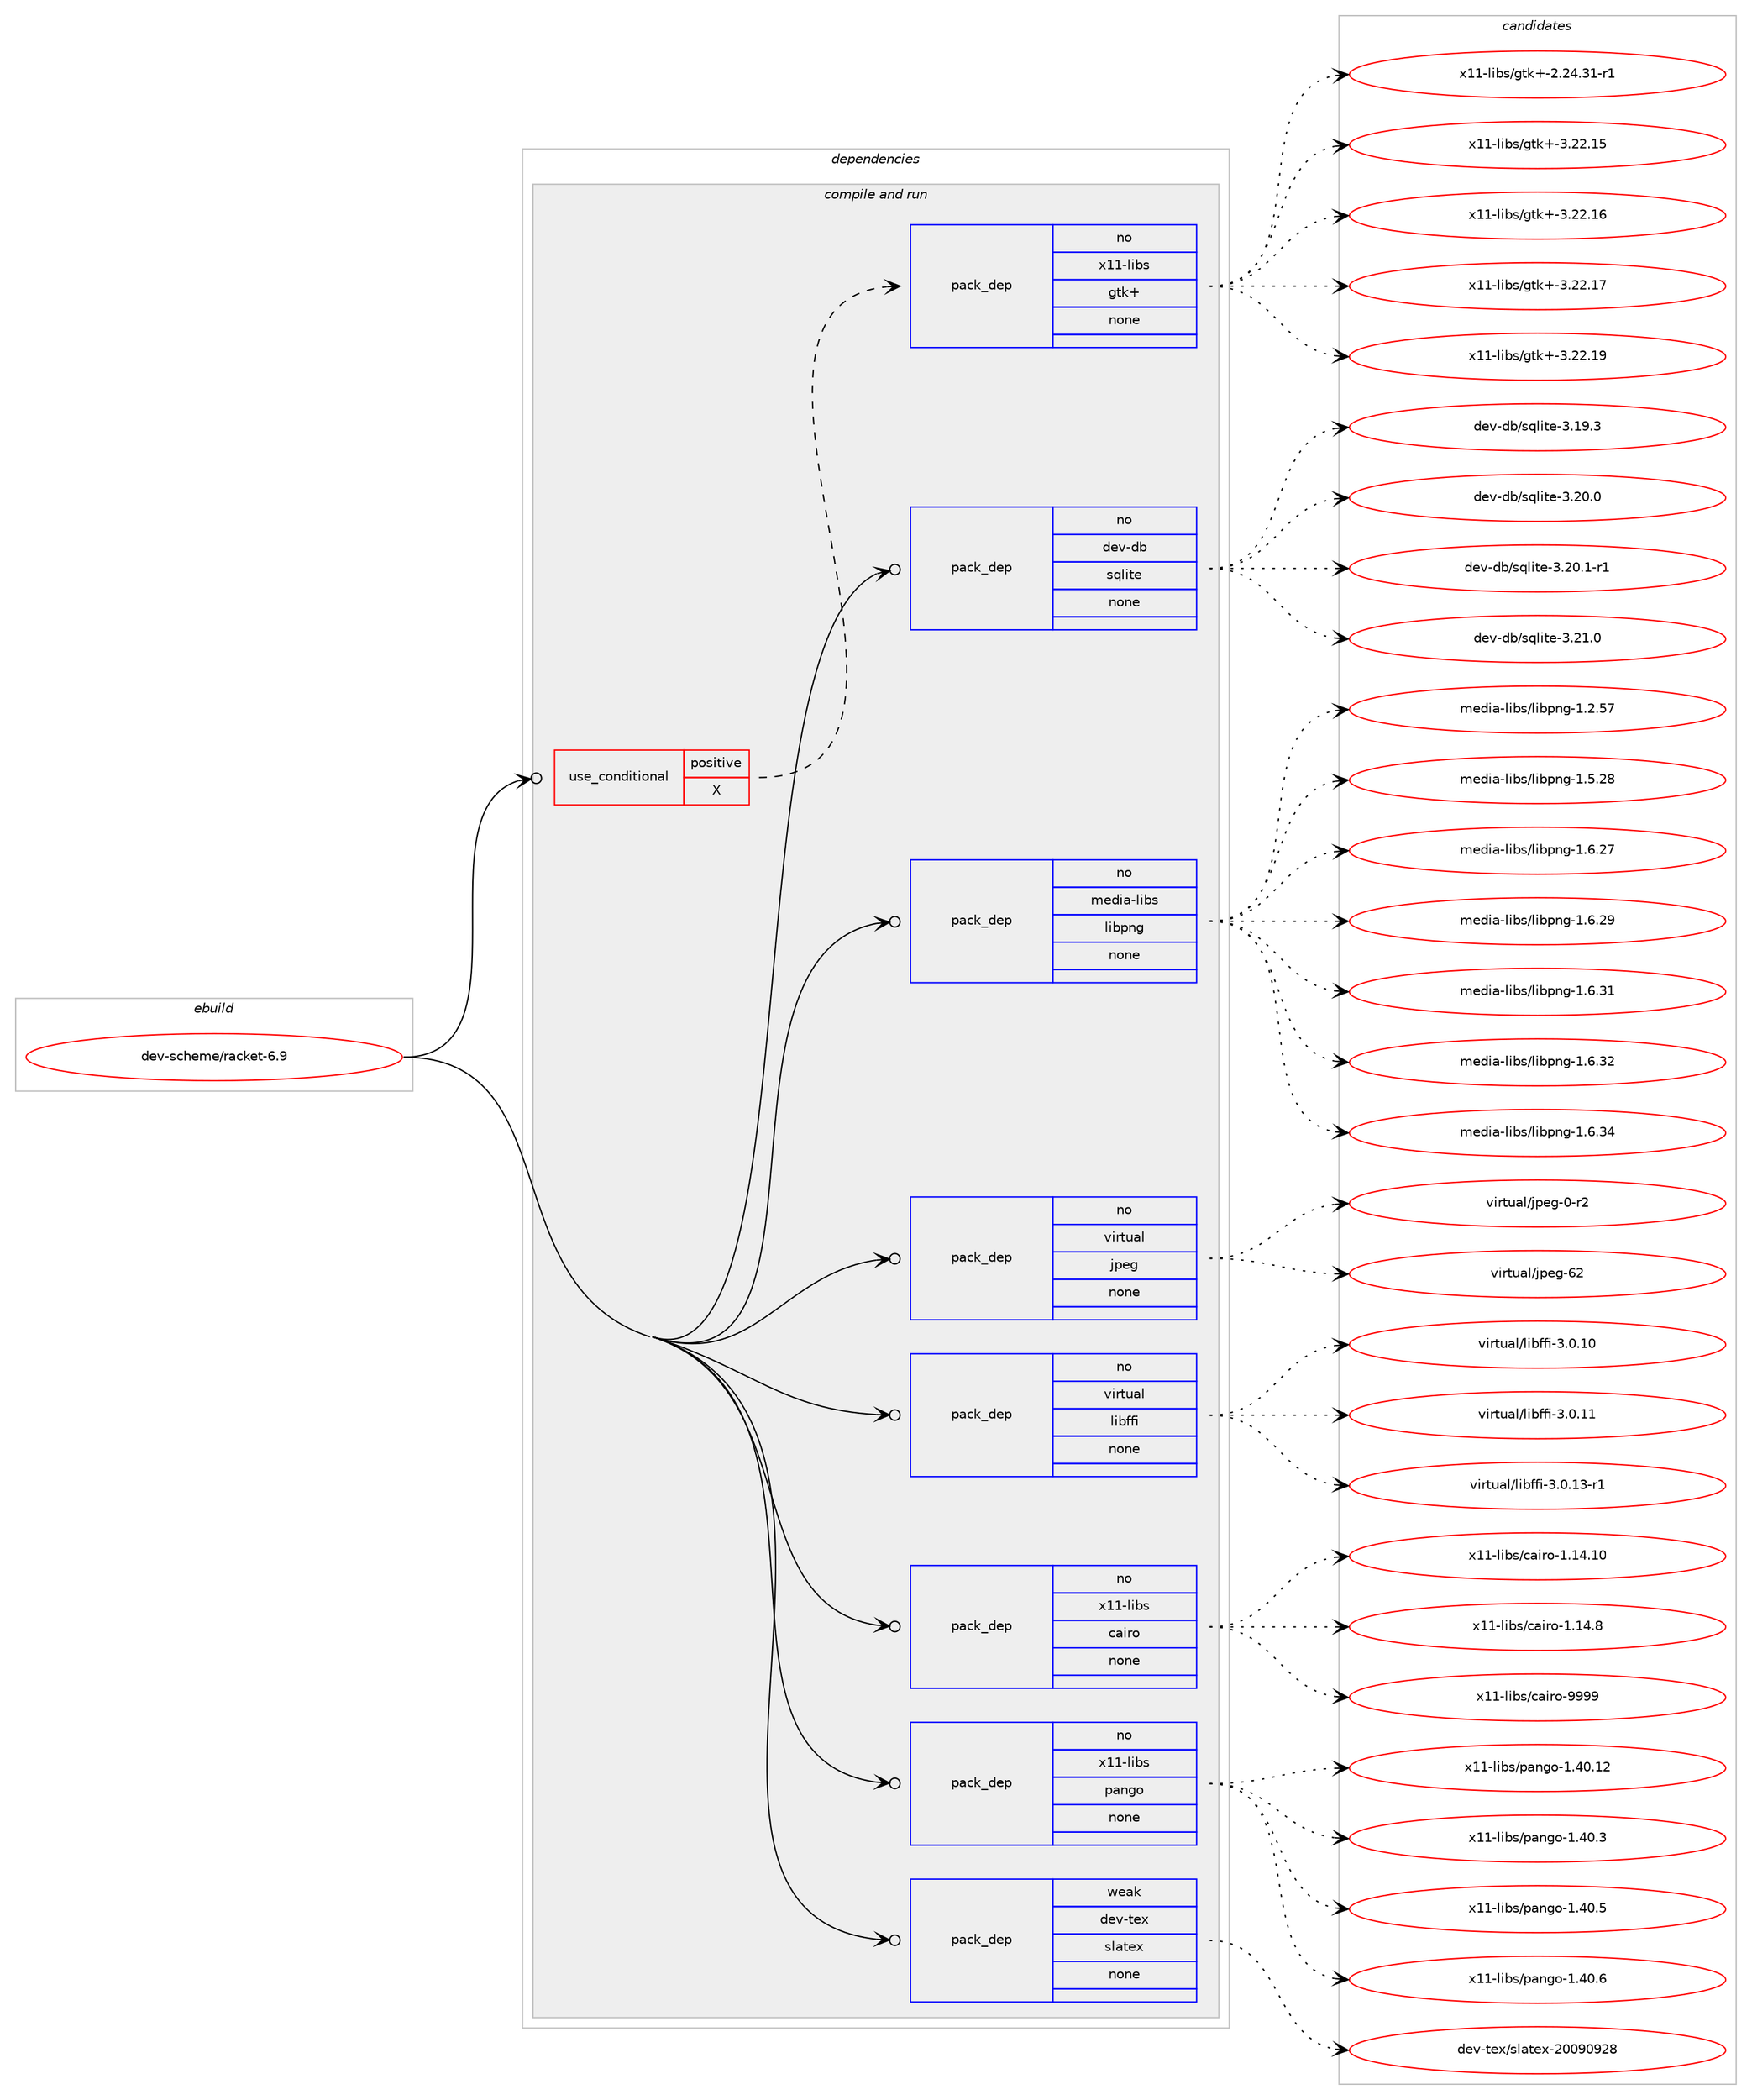 digraph prolog {

# *************
# Graph options
# *************

newrank=true;
concentrate=true;
compound=true;
graph [rankdir=LR,fontname=Helvetica,fontsize=10,ranksep=1.5];#, ranksep=2.5, nodesep=0.2];
edge  [arrowhead=vee];
node  [fontname=Helvetica,fontsize=10];

# **********
# The ebuild
# **********

subgraph cluster_leftcol {
color=gray;
rank=same;
label=<<i>ebuild</i>>;
id [label="dev-scheme/racket-6.9", color=red, width=4, href="../dev-scheme/racket-6.9.svg"];
}

# ****************
# The dependencies
# ****************

subgraph cluster_midcol {
color=gray;
label=<<i>dependencies</i>>;
subgraph cluster_compile {
fillcolor="#eeeeee";
style=filled;
label=<<i>compile</i>>;
}
subgraph cluster_compileandrun {
fillcolor="#eeeeee";
style=filled;
label=<<i>compile and run</i>>;
subgraph cond77055 {
dependency279044 [label=<<TABLE BORDER="0" CELLBORDER="1" CELLSPACING="0" CELLPADDING="4"><TR><TD ROWSPAN="3" CELLPADDING="10">use_conditional</TD></TR><TR><TD>positive</TD></TR><TR><TD>X</TD></TR></TABLE>>, shape=none, color=red];
subgraph pack197843 {
dependency279045 [label=<<TABLE BORDER="0" CELLBORDER="1" CELLSPACING="0" CELLPADDING="4" WIDTH="220"><TR><TD ROWSPAN="6" CELLPADDING="30">pack_dep</TD></TR><TR><TD WIDTH="110">no</TD></TR><TR><TD>x11-libs</TD></TR><TR><TD>gtk+</TD></TR><TR><TD>none</TD></TR><TR><TD></TD></TR></TABLE>>, shape=none, color=blue];
}
dependency279044:e -> dependency279045:w [weight=20,style="dashed",arrowhead="vee"];
}
id:e -> dependency279044:w [weight=20,style="solid",arrowhead="odotvee"];
subgraph pack197844 {
dependency279046 [label=<<TABLE BORDER="0" CELLBORDER="1" CELLSPACING="0" CELLPADDING="4" WIDTH="220"><TR><TD ROWSPAN="6" CELLPADDING="30">pack_dep</TD></TR><TR><TD WIDTH="110">no</TD></TR><TR><TD>dev-db</TD></TR><TR><TD>sqlite</TD></TR><TR><TD>none</TD></TR><TR><TD></TD></TR></TABLE>>, shape=none, color=blue];
}
id:e -> dependency279046:w [weight=20,style="solid",arrowhead="odotvee"];
subgraph pack197845 {
dependency279047 [label=<<TABLE BORDER="0" CELLBORDER="1" CELLSPACING="0" CELLPADDING="4" WIDTH="220"><TR><TD ROWSPAN="6" CELLPADDING="30">pack_dep</TD></TR><TR><TD WIDTH="110">no</TD></TR><TR><TD>media-libs</TD></TR><TR><TD>libpng</TD></TR><TR><TD>none</TD></TR><TR><TD></TD></TR></TABLE>>, shape=none, color=blue];
}
id:e -> dependency279047:w [weight=20,style="solid",arrowhead="odotvee"];
subgraph pack197846 {
dependency279048 [label=<<TABLE BORDER="0" CELLBORDER="1" CELLSPACING="0" CELLPADDING="4" WIDTH="220"><TR><TD ROWSPAN="6" CELLPADDING="30">pack_dep</TD></TR><TR><TD WIDTH="110">no</TD></TR><TR><TD>virtual</TD></TR><TR><TD>jpeg</TD></TR><TR><TD>none</TD></TR><TR><TD></TD></TR></TABLE>>, shape=none, color=blue];
}
id:e -> dependency279048:w [weight=20,style="solid",arrowhead="odotvee"];
subgraph pack197847 {
dependency279049 [label=<<TABLE BORDER="0" CELLBORDER="1" CELLSPACING="0" CELLPADDING="4" WIDTH="220"><TR><TD ROWSPAN="6" CELLPADDING="30">pack_dep</TD></TR><TR><TD WIDTH="110">no</TD></TR><TR><TD>virtual</TD></TR><TR><TD>libffi</TD></TR><TR><TD>none</TD></TR><TR><TD></TD></TR></TABLE>>, shape=none, color=blue];
}
id:e -> dependency279049:w [weight=20,style="solid",arrowhead="odotvee"];
subgraph pack197848 {
dependency279050 [label=<<TABLE BORDER="0" CELLBORDER="1" CELLSPACING="0" CELLPADDING="4" WIDTH="220"><TR><TD ROWSPAN="6" CELLPADDING="30">pack_dep</TD></TR><TR><TD WIDTH="110">no</TD></TR><TR><TD>x11-libs</TD></TR><TR><TD>cairo</TD></TR><TR><TD>none</TD></TR><TR><TD></TD></TR></TABLE>>, shape=none, color=blue];
}
id:e -> dependency279050:w [weight=20,style="solid",arrowhead="odotvee"];
subgraph pack197849 {
dependency279051 [label=<<TABLE BORDER="0" CELLBORDER="1" CELLSPACING="0" CELLPADDING="4" WIDTH="220"><TR><TD ROWSPAN="6" CELLPADDING="30">pack_dep</TD></TR><TR><TD WIDTH="110">no</TD></TR><TR><TD>x11-libs</TD></TR><TR><TD>pango</TD></TR><TR><TD>none</TD></TR><TR><TD></TD></TR></TABLE>>, shape=none, color=blue];
}
id:e -> dependency279051:w [weight=20,style="solid",arrowhead="odotvee"];
subgraph pack197850 {
dependency279052 [label=<<TABLE BORDER="0" CELLBORDER="1" CELLSPACING="0" CELLPADDING="4" WIDTH="220"><TR><TD ROWSPAN="6" CELLPADDING="30">pack_dep</TD></TR><TR><TD WIDTH="110">weak</TD></TR><TR><TD>dev-tex</TD></TR><TR><TD>slatex</TD></TR><TR><TD>none</TD></TR><TR><TD></TD></TR></TABLE>>, shape=none, color=blue];
}
id:e -> dependency279052:w [weight=20,style="solid",arrowhead="odotvee"];
}
subgraph cluster_run {
fillcolor="#eeeeee";
style=filled;
label=<<i>run</i>>;
}
}

# **************
# The candidates
# **************

subgraph cluster_choices {
rank=same;
color=gray;
label=<<i>candidates</i>>;

subgraph choice197843 {
color=black;
nodesep=1;
choice12049494510810598115471031161074345504650524651494511449 [label="x11-libs/gtk+-2.24.31-r1", color=red, width=4,href="../x11-libs/gtk+-2.24.31-r1.svg"];
choice1204949451081059811547103116107434551465050464953 [label="x11-libs/gtk+-3.22.15", color=red, width=4,href="../x11-libs/gtk+-3.22.15.svg"];
choice1204949451081059811547103116107434551465050464954 [label="x11-libs/gtk+-3.22.16", color=red, width=4,href="../x11-libs/gtk+-3.22.16.svg"];
choice1204949451081059811547103116107434551465050464955 [label="x11-libs/gtk+-3.22.17", color=red, width=4,href="../x11-libs/gtk+-3.22.17.svg"];
choice1204949451081059811547103116107434551465050464957 [label="x11-libs/gtk+-3.22.19", color=red, width=4,href="../x11-libs/gtk+-3.22.19.svg"];
dependency279045:e -> choice12049494510810598115471031161074345504650524651494511449:w [style=dotted,weight="100"];
dependency279045:e -> choice1204949451081059811547103116107434551465050464953:w [style=dotted,weight="100"];
dependency279045:e -> choice1204949451081059811547103116107434551465050464954:w [style=dotted,weight="100"];
dependency279045:e -> choice1204949451081059811547103116107434551465050464955:w [style=dotted,weight="100"];
dependency279045:e -> choice1204949451081059811547103116107434551465050464957:w [style=dotted,weight="100"];
}
subgraph choice197844 {
color=black;
nodesep=1;
choice10010111845100984711511310810511610145514649574651 [label="dev-db/sqlite-3.19.3", color=red, width=4,href="../dev-db/sqlite-3.19.3.svg"];
choice10010111845100984711511310810511610145514650484648 [label="dev-db/sqlite-3.20.0", color=red, width=4,href="../dev-db/sqlite-3.20.0.svg"];
choice100101118451009847115113108105116101455146504846494511449 [label="dev-db/sqlite-3.20.1-r1", color=red, width=4,href="../dev-db/sqlite-3.20.1-r1.svg"];
choice10010111845100984711511310810511610145514650494648 [label="dev-db/sqlite-3.21.0", color=red, width=4,href="../dev-db/sqlite-3.21.0.svg"];
dependency279046:e -> choice10010111845100984711511310810511610145514649574651:w [style=dotted,weight="100"];
dependency279046:e -> choice10010111845100984711511310810511610145514650484648:w [style=dotted,weight="100"];
dependency279046:e -> choice100101118451009847115113108105116101455146504846494511449:w [style=dotted,weight="100"];
dependency279046:e -> choice10010111845100984711511310810511610145514650494648:w [style=dotted,weight="100"];
}
subgraph choice197845 {
color=black;
nodesep=1;
choice109101100105974510810598115471081059811211010345494650465355 [label="media-libs/libpng-1.2.57", color=red, width=4,href="../media-libs/libpng-1.2.57.svg"];
choice109101100105974510810598115471081059811211010345494653465056 [label="media-libs/libpng-1.5.28", color=red, width=4,href="../media-libs/libpng-1.5.28.svg"];
choice109101100105974510810598115471081059811211010345494654465055 [label="media-libs/libpng-1.6.27", color=red, width=4,href="../media-libs/libpng-1.6.27.svg"];
choice109101100105974510810598115471081059811211010345494654465057 [label="media-libs/libpng-1.6.29", color=red, width=4,href="../media-libs/libpng-1.6.29.svg"];
choice109101100105974510810598115471081059811211010345494654465149 [label="media-libs/libpng-1.6.31", color=red, width=4,href="../media-libs/libpng-1.6.31.svg"];
choice109101100105974510810598115471081059811211010345494654465150 [label="media-libs/libpng-1.6.32", color=red, width=4,href="../media-libs/libpng-1.6.32.svg"];
choice109101100105974510810598115471081059811211010345494654465152 [label="media-libs/libpng-1.6.34", color=red, width=4,href="../media-libs/libpng-1.6.34.svg"];
dependency279047:e -> choice109101100105974510810598115471081059811211010345494650465355:w [style=dotted,weight="100"];
dependency279047:e -> choice109101100105974510810598115471081059811211010345494653465056:w [style=dotted,weight="100"];
dependency279047:e -> choice109101100105974510810598115471081059811211010345494654465055:w [style=dotted,weight="100"];
dependency279047:e -> choice109101100105974510810598115471081059811211010345494654465057:w [style=dotted,weight="100"];
dependency279047:e -> choice109101100105974510810598115471081059811211010345494654465149:w [style=dotted,weight="100"];
dependency279047:e -> choice109101100105974510810598115471081059811211010345494654465150:w [style=dotted,weight="100"];
dependency279047:e -> choice109101100105974510810598115471081059811211010345494654465152:w [style=dotted,weight="100"];
}
subgraph choice197846 {
color=black;
nodesep=1;
choice118105114116117971084710611210110345484511450 [label="virtual/jpeg-0-r2", color=red, width=4,href="../virtual/jpeg-0-r2.svg"];
choice1181051141161179710847106112101103455450 [label="virtual/jpeg-62", color=red, width=4,href="../virtual/jpeg-62.svg"];
dependency279048:e -> choice118105114116117971084710611210110345484511450:w [style=dotted,weight="100"];
dependency279048:e -> choice1181051141161179710847106112101103455450:w [style=dotted,weight="100"];
}
subgraph choice197847 {
color=black;
nodesep=1;
choice11810511411611797108471081059810210210545514648464948 [label="virtual/libffi-3.0.10", color=red, width=4,href="../virtual/libffi-3.0.10.svg"];
choice11810511411611797108471081059810210210545514648464949 [label="virtual/libffi-3.0.11", color=red, width=4,href="../virtual/libffi-3.0.11.svg"];
choice118105114116117971084710810598102102105455146484649514511449 [label="virtual/libffi-3.0.13-r1", color=red, width=4,href="../virtual/libffi-3.0.13-r1.svg"];
dependency279049:e -> choice11810511411611797108471081059810210210545514648464948:w [style=dotted,weight="100"];
dependency279049:e -> choice11810511411611797108471081059810210210545514648464949:w [style=dotted,weight="100"];
dependency279049:e -> choice118105114116117971084710810598102102105455146484649514511449:w [style=dotted,weight="100"];
}
subgraph choice197848 {
color=black;
nodesep=1;
choice120494945108105981154799971051141114549464952464948 [label="x11-libs/cairo-1.14.10", color=red, width=4,href="../x11-libs/cairo-1.14.10.svg"];
choice1204949451081059811547999710511411145494649524656 [label="x11-libs/cairo-1.14.8", color=red, width=4,href="../x11-libs/cairo-1.14.8.svg"];
choice120494945108105981154799971051141114557575757 [label="x11-libs/cairo-9999", color=red, width=4,href="../x11-libs/cairo-9999.svg"];
dependency279050:e -> choice120494945108105981154799971051141114549464952464948:w [style=dotted,weight="100"];
dependency279050:e -> choice1204949451081059811547999710511411145494649524656:w [style=dotted,weight="100"];
dependency279050:e -> choice120494945108105981154799971051141114557575757:w [style=dotted,weight="100"];
}
subgraph choice197849 {
color=black;
nodesep=1;
choice1204949451081059811547112971101031114549465248464950 [label="x11-libs/pango-1.40.12", color=red, width=4,href="../x11-libs/pango-1.40.12.svg"];
choice12049494510810598115471129711010311145494652484651 [label="x11-libs/pango-1.40.3", color=red, width=4,href="../x11-libs/pango-1.40.3.svg"];
choice12049494510810598115471129711010311145494652484653 [label="x11-libs/pango-1.40.5", color=red, width=4,href="../x11-libs/pango-1.40.5.svg"];
choice12049494510810598115471129711010311145494652484654 [label="x11-libs/pango-1.40.6", color=red, width=4,href="../x11-libs/pango-1.40.6.svg"];
dependency279051:e -> choice1204949451081059811547112971101031114549465248464950:w [style=dotted,weight="100"];
dependency279051:e -> choice12049494510810598115471129711010311145494652484651:w [style=dotted,weight="100"];
dependency279051:e -> choice12049494510810598115471129711010311145494652484653:w [style=dotted,weight="100"];
dependency279051:e -> choice12049494510810598115471129711010311145494652484654:w [style=dotted,weight="100"];
}
subgraph choice197850 {
color=black;
nodesep=1;
choice100101118451161011204711510897116101120455048485748575056 [label="dev-tex/slatex-20090928", color=red, width=4,href="../dev-tex/slatex-20090928.svg"];
dependency279052:e -> choice100101118451161011204711510897116101120455048485748575056:w [style=dotted,weight="100"];
}
}

}
